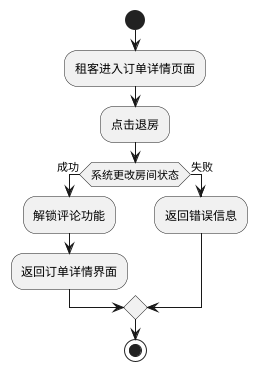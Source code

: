 @startuml
'https://plantuml.com/activity-diagram-beta
/'租客进入订单详情页面后，点击退房，系统更改房间状态，若更改成功，则解锁评论功能，并返回订单详情界面，若更改失败，则返回错误信息'/
start
:租客进入订单详情页面;
:点击退房;
if(系统更改房间状态) then (成功)
:解锁评论功能;
:返回订单详情界面;
else (失败)
:返回错误信息;
endif

stop

@enduml
